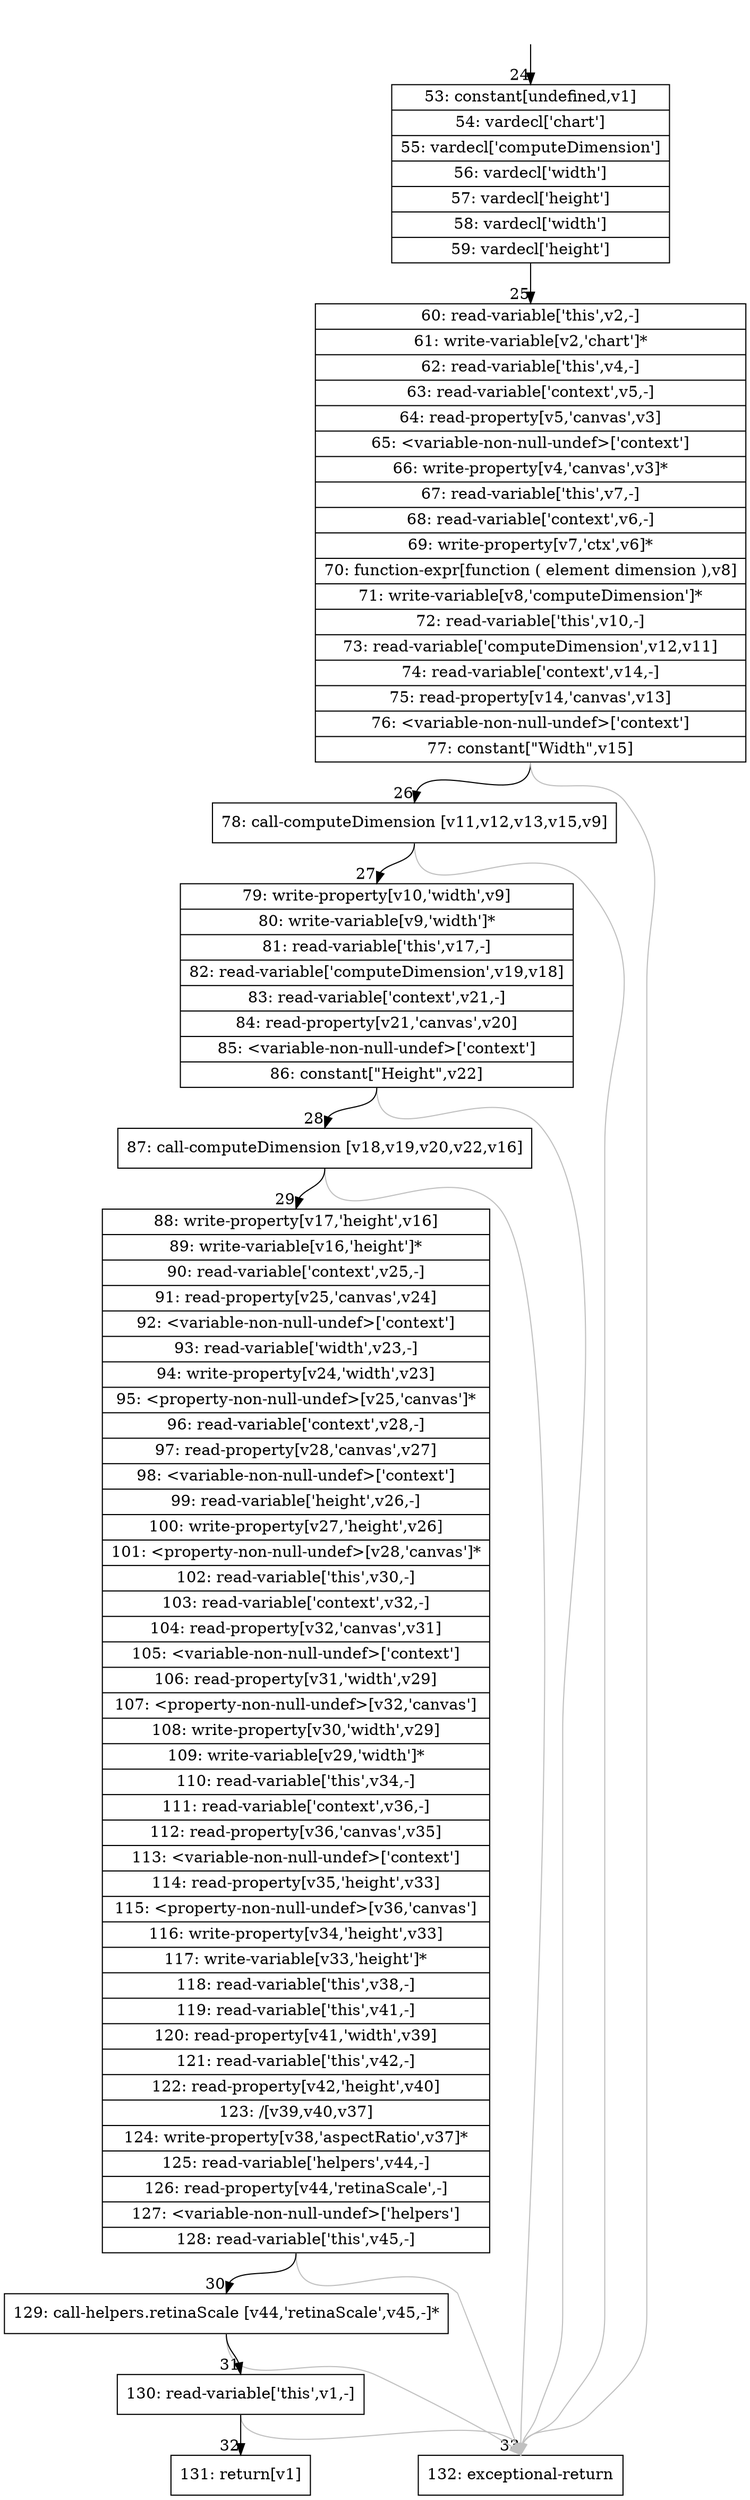 digraph {
rankdir="TD"
BB_entry2[shape=none,label=""];
BB_entry2 -> BB24 [tailport=s, headport=n, headlabel="    24"]
BB24 [shape=record label="{53: constant[undefined,v1]|54: vardecl['chart']|55: vardecl['computeDimension']|56: vardecl['width']|57: vardecl['height']|58: vardecl['width']|59: vardecl['height']}" ] 
BB24 -> BB25 [tailport=s, headport=n, headlabel="      25"]
BB25 [shape=record label="{60: read-variable['this',v2,-]|61: write-variable[v2,'chart']*|62: read-variable['this',v4,-]|63: read-variable['context',v5,-]|64: read-property[v5,'canvas',v3]|65: \<variable-non-null-undef\>['context']|66: write-property[v4,'canvas',v3]*|67: read-variable['this',v7,-]|68: read-variable['context',v6,-]|69: write-property[v7,'ctx',v6]*|70: function-expr[function ( element dimension ),v8]|71: write-variable[v8,'computeDimension']*|72: read-variable['this',v10,-]|73: read-variable['computeDimension',v12,v11]|74: read-variable['context',v14,-]|75: read-property[v14,'canvas',v13]|76: \<variable-non-null-undef\>['context']|77: constant[\"Width\",v15]}" ] 
BB25 -> BB26 [tailport=s, headport=n, headlabel="      26"]
BB25 -> BB33 [tailport=s, headport=n, color=gray, headlabel="      33"]
BB26 [shape=record label="{78: call-computeDimension [v11,v12,v13,v15,v9]}" ] 
BB26 -> BB27 [tailport=s, headport=n, headlabel="      27"]
BB26 -> BB33 [tailport=s, headport=n, color=gray]
BB27 [shape=record label="{79: write-property[v10,'width',v9]|80: write-variable[v9,'width']*|81: read-variable['this',v17,-]|82: read-variable['computeDimension',v19,v18]|83: read-variable['context',v21,-]|84: read-property[v21,'canvas',v20]|85: \<variable-non-null-undef\>['context']|86: constant[\"Height\",v22]}" ] 
BB27 -> BB28 [tailport=s, headport=n, headlabel="      28"]
BB27 -> BB33 [tailport=s, headport=n, color=gray]
BB28 [shape=record label="{87: call-computeDimension [v18,v19,v20,v22,v16]}" ] 
BB28 -> BB29 [tailport=s, headport=n, headlabel="      29"]
BB28 -> BB33 [tailport=s, headport=n, color=gray]
BB29 [shape=record label="{88: write-property[v17,'height',v16]|89: write-variable[v16,'height']*|90: read-variable['context',v25,-]|91: read-property[v25,'canvas',v24]|92: \<variable-non-null-undef\>['context']|93: read-variable['width',v23,-]|94: write-property[v24,'width',v23]|95: \<property-non-null-undef\>[v25,'canvas']*|96: read-variable['context',v28,-]|97: read-property[v28,'canvas',v27]|98: \<variable-non-null-undef\>['context']|99: read-variable['height',v26,-]|100: write-property[v27,'height',v26]|101: \<property-non-null-undef\>[v28,'canvas']*|102: read-variable['this',v30,-]|103: read-variable['context',v32,-]|104: read-property[v32,'canvas',v31]|105: \<variable-non-null-undef\>['context']|106: read-property[v31,'width',v29]|107: \<property-non-null-undef\>[v32,'canvas']|108: write-property[v30,'width',v29]|109: write-variable[v29,'width']*|110: read-variable['this',v34,-]|111: read-variable['context',v36,-]|112: read-property[v36,'canvas',v35]|113: \<variable-non-null-undef\>['context']|114: read-property[v35,'height',v33]|115: \<property-non-null-undef\>[v36,'canvas']|116: write-property[v34,'height',v33]|117: write-variable[v33,'height']*|118: read-variable['this',v38,-]|119: read-variable['this',v41,-]|120: read-property[v41,'width',v39]|121: read-variable['this',v42,-]|122: read-property[v42,'height',v40]|123: /[v39,v40,v37]|124: write-property[v38,'aspectRatio',v37]*|125: read-variable['helpers',v44,-]|126: read-property[v44,'retinaScale',-]|127: \<variable-non-null-undef\>['helpers']|128: read-variable['this',v45,-]}" ] 
BB29 -> BB30 [tailport=s, headport=n, headlabel="      30"]
BB29 -> BB33 [tailport=s, headport=n, color=gray]
BB30 [shape=record label="{129: call-helpers.retinaScale [v44,'retinaScale',v45,-]*}" ] 
BB30 -> BB31 [tailport=s, headport=n, headlabel="      31"]
BB30 -> BB33 [tailport=s, headport=n, color=gray]
BB31 [shape=record label="{130: read-variable['this',v1,-]}" ] 
BB31 -> BB32 [tailport=s, headport=n, headlabel="      32"]
BB31 -> BB33 [tailport=s, headport=n, color=gray]
BB32 [shape=record label="{131: return[v1]}" ] 
BB33 [shape=record label="{132: exceptional-return}" ] 
//#$~ 53
}

